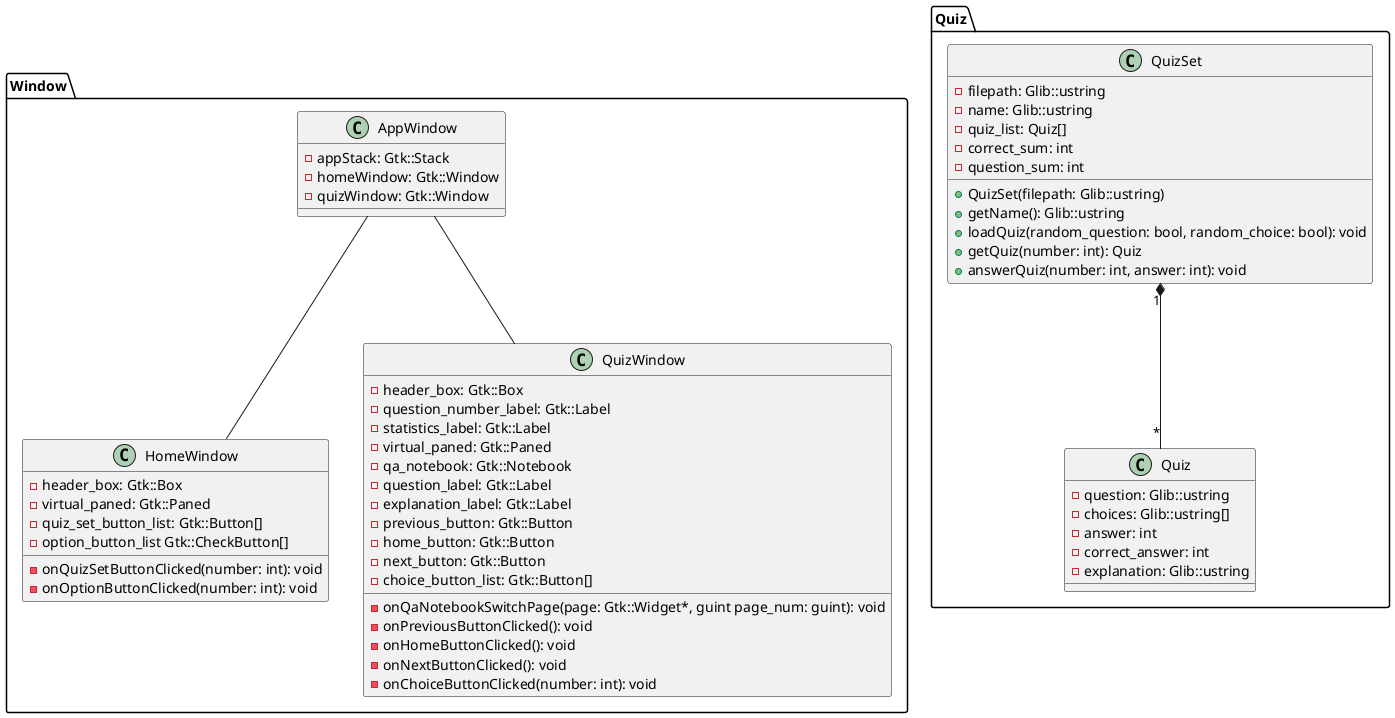 @startuml class_diagram

package "Window" {
    class AppWindow {
        - appStack: Gtk::Stack
        - homeWindow: Gtk::Window
        - quizWindow: Gtk::Window
    }

    class HomeWindow {
        - header_box: Gtk::Box
        - virtual_paned: Gtk::Paned
        - quiz_set_button_list: Gtk::Button[]
        - option_button_list Gtk::CheckButton[]

        - onQuizSetButtonClicked(number: int): void
        - onOptionButtonClicked(number: int): void
    }

    class QuizWindow {
        - header_box: Gtk::Box
        - question_number_label: Gtk::Label
        - statistics_label: Gtk::Label
        - virtual_paned: Gtk::Paned
        - qa_notebook: Gtk::Notebook
        - question_label: Gtk::Label
        - explanation_label: Gtk::Label
        - previous_button: Gtk::Button
        - home_button: Gtk::Button
        - next_button: Gtk::Button
        - choice_button_list: Gtk::Button[]

        - onQaNotebookSwitchPage(page: Gtk::Widget*, guint page_num: guint): void
        - onPreviousButtonClicked(): void
        - onHomeButtonClicked(): void
        - onNextButtonClicked(): void
        - onChoiceButtonClicked(number: int): void
    }

    AppWindow -- HomeWindow
    AppWindow -- QuizWindow
}

package "Quiz" {
    class QuizSet {
        - filepath: Glib::ustring
        - name: Glib::ustring
        - quiz_list: Quiz[]
        - correct_sum: int
        - question_sum: int

        + QuizSet(filepath: Glib::ustring)
        + getName(): Glib::ustring
        + loadQuiz(random_question: bool, random_choice: bool): void
        + getQuiz(number: int): Quiz
        + answerQuiz(number: int, answer: int): void
    }

    class Quiz {
        - question: Glib::ustring
        - choices: Glib::ustring[]
        - answer: int
        - correct_answer: int
        - explanation: Glib::ustring
    }

    QuizSet "1" *-- "*" Quiz
}

@enduml
